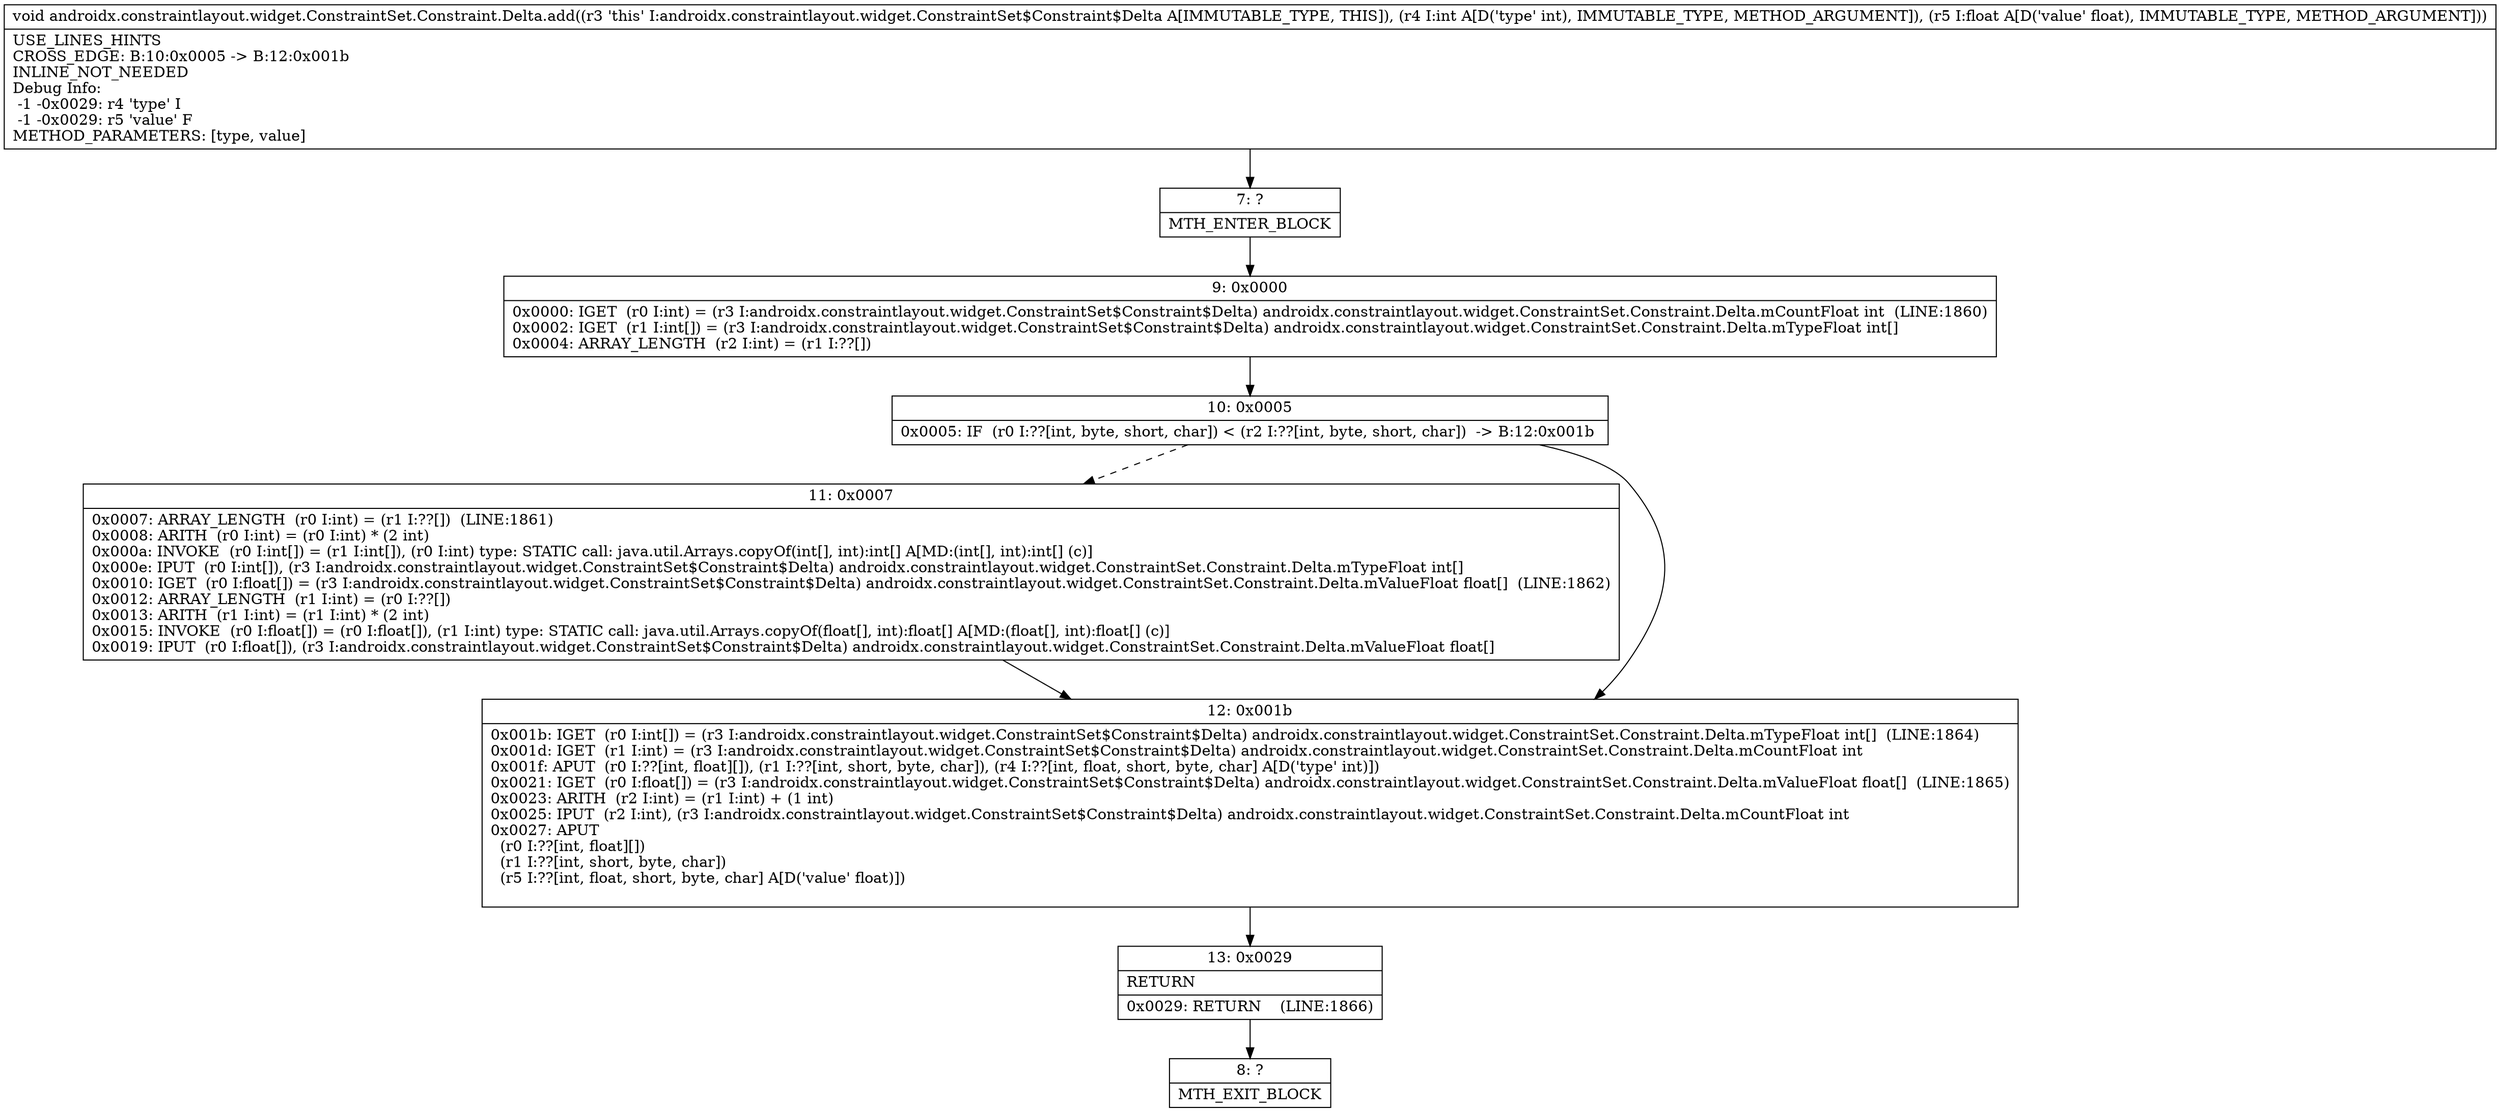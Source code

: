 digraph "CFG forandroidx.constraintlayout.widget.ConstraintSet.Constraint.Delta.add(IF)V" {
Node_7 [shape=record,label="{7\:\ ?|MTH_ENTER_BLOCK\l}"];
Node_9 [shape=record,label="{9\:\ 0x0000|0x0000: IGET  (r0 I:int) = (r3 I:androidx.constraintlayout.widget.ConstraintSet$Constraint$Delta) androidx.constraintlayout.widget.ConstraintSet.Constraint.Delta.mCountFloat int  (LINE:1860)\l0x0002: IGET  (r1 I:int[]) = (r3 I:androidx.constraintlayout.widget.ConstraintSet$Constraint$Delta) androidx.constraintlayout.widget.ConstraintSet.Constraint.Delta.mTypeFloat int[] \l0x0004: ARRAY_LENGTH  (r2 I:int) = (r1 I:??[]) \l}"];
Node_10 [shape=record,label="{10\:\ 0x0005|0x0005: IF  (r0 I:??[int, byte, short, char]) \< (r2 I:??[int, byte, short, char])  \-\> B:12:0x001b \l}"];
Node_11 [shape=record,label="{11\:\ 0x0007|0x0007: ARRAY_LENGTH  (r0 I:int) = (r1 I:??[])  (LINE:1861)\l0x0008: ARITH  (r0 I:int) = (r0 I:int) * (2 int) \l0x000a: INVOKE  (r0 I:int[]) = (r1 I:int[]), (r0 I:int) type: STATIC call: java.util.Arrays.copyOf(int[], int):int[] A[MD:(int[], int):int[] (c)]\l0x000e: IPUT  (r0 I:int[]), (r3 I:androidx.constraintlayout.widget.ConstraintSet$Constraint$Delta) androidx.constraintlayout.widget.ConstraintSet.Constraint.Delta.mTypeFloat int[] \l0x0010: IGET  (r0 I:float[]) = (r3 I:androidx.constraintlayout.widget.ConstraintSet$Constraint$Delta) androidx.constraintlayout.widget.ConstraintSet.Constraint.Delta.mValueFloat float[]  (LINE:1862)\l0x0012: ARRAY_LENGTH  (r1 I:int) = (r0 I:??[]) \l0x0013: ARITH  (r1 I:int) = (r1 I:int) * (2 int) \l0x0015: INVOKE  (r0 I:float[]) = (r0 I:float[]), (r1 I:int) type: STATIC call: java.util.Arrays.copyOf(float[], int):float[] A[MD:(float[], int):float[] (c)]\l0x0019: IPUT  (r0 I:float[]), (r3 I:androidx.constraintlayout.widget.ConstraintSet$Constraint$Delta) androidx.constraintlayout.widget.ConstraintSet.Constraint.Delta.mValueFloat float[] \l}"];
Node_12 [shape=record,label="{12\:\ 0x001b|0x001b: IGET  (r0 I:int[]) = (r3 I:androidx.constraintlayout.widget.ConstraintSet$Constraint$Delta) androidx.constraintlayout.widget.ConstraintSet.Constraint.Delta.mTypeFloat int[]  (LINE:1864)\l0x001d: IGET  (r1 I:int) = (r3 I:androidx.constraintlayout.widget.ConstraintSet$Constraint$Delta) androidx.constraintlayout.widget.ConstraintSet.Constraint.Delta.mCountFloat int \l0x001f: APUT  (r0 I:??[int, float][]), (r1 I:??[int, short, byte, char]), (r4 I:??[int, float, short, byte, char] A[D('type' int)]) \l0x0021: IGET  (r0 I:float[]) = (r3 I:androidx.constraintlayout.widget.ConstraintSet$Constraint$Delta) androidx.constraintlayout.widget.ConstraintSet.Constraint.Delta.mValueFloat float[]  (LINE:1865)\l0x0023: ARITH  (r2 I:int) = (r1 I:int) + (1 int) \l0x0025: IPUT  (r2 I:int), (r3 I:androidx.constraintlayout.widget.ConstraintSet$Constraint$Delta) androidx.constraintlayout.widget.ConstraintSet.Constraint.Delta.mCountFloat int \l0x0027: APUT  \l  (r0 I:??[int, float][])\l  (r1 I:??[int, short, byte, char])\l  (r5 I:??[int, float, short, byte, char] A[D('value' float)])\l \l}"];
Node_13 [shape=record,label="{13\:\ 0x0029|RETURN\l|0x0029: RETURN    (LINE:1866)\l}"];
Node_8 [shape=record,label="{8\:\ ?|MTH_EXIT_BLOCK\l}"];
MethodNode[shape=record,label="{void androidx.constraintlayout.widget.ConstraintSet.Constraint.Delta.add((r3 'this' I:androidx.constraintlayout.widget.ConstraintSet$Constraint$Delta A[IMMUTABLE_TYPE, THIS]), (r4 I:int A[D('type' int), IMMUTABLE_TYPE, METHOD_ARGUMENT]), (r5 I:float A[D('value' float), IMMUTABLE_TYPE, METHOD_ARGUMENT]))  | USE_LINES_HINTS\lCROSS_EDGE: B:10:0x0005 \-\> B:12:0x001b\lINLINE_NOT_NEEDED\lDebug Info:\l  \-1 \-0x0029: r4 'type' I\l  \-1 \-0x0029: r5 'value' F\lMETHOD_PARAMETERS: [type, value]\l}"];
MethodNode -> Node_7;Node_7 -> Node_9;
Node_9 -> Node_10;
Node_10 -> Node_11[style=dashed];
Node_10 -> Node_12;
Node_11 -> Node_12;
Node_12 -> Node_13;
Node_13 -> Node_8;
}

